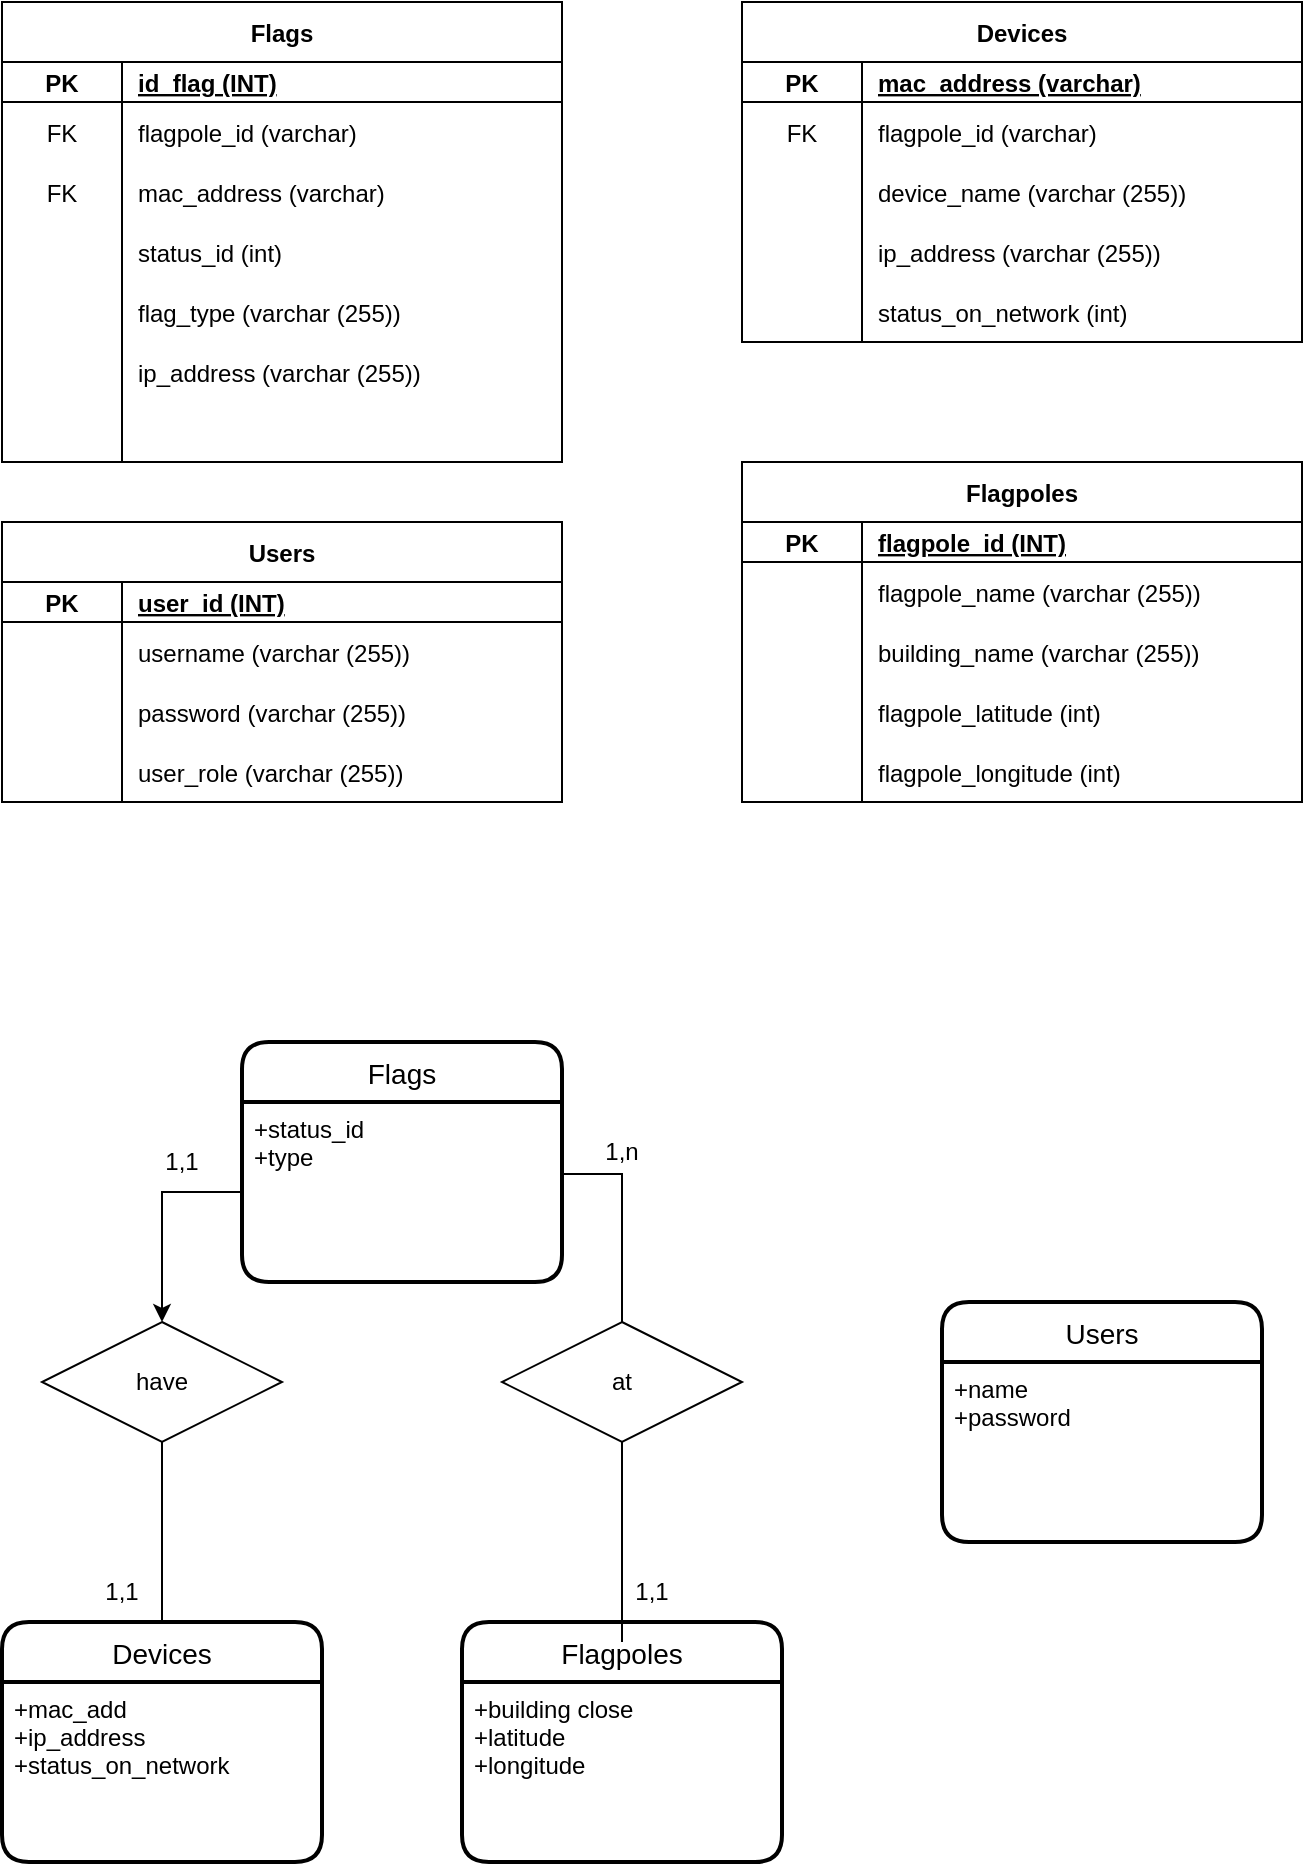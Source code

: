<mxfile version="21.0.8" type="google"><diagram name="Page-1" id="pDPuitmJOdKUTnoVgnqf"><mxGraphModel grid="1" page="1" gridSize="10" guides="1" tooltips="1" connect="1" arrows="1" fold="1" pageScale="1" pageWidth="850" pageHeight="1100" math="0" shadow="0"><root><mxCell id="0"/><mxCell id="1" parent="0"/><mxCell id="Vmwk3nvuKyGzajCE-N9s-14" value="Devices" style="shape=table;startSize=30;container=1;collapsible=1;childLayout=tableLayout;fixedRows=1;rowLines=0;fontStyle=1;align=center;resizeLast=1;" vertex="1" parent="1"><mxGeometry x="480" y="70" width="280" height="170" as="geometry"/></mxCell><mxCell id="Vmwk3nvuKyGzajCE-N9s-15" value="" style="shape=tableRow;horizontal=0;startSize=0;swimlaneHead=0;swimlaneBody=0;fillColor=none;collapsible=0;dropTarget=0;points=[[0,0.5],[1,0.5]];portConstraint=eastwest;top=0;left=0;right=0;bottom=1;" vertex="1" parent="Vmwk3nvuKyGzajCE-N9s-14"><mxGeometry y="30" width="280" height="20" as="geometry"/></mxCell><mxCell id="Vmwk3nvuKyGzajCE-N9s-16" value="PK" style="shape=partialRectangle;connectable=0;fillColor=none;top=0;left=0;bottom=0;right=0;fontStyle=1;overflow=hidden;" vertex="1" parent="Vmwk3nvuKyGzajCE-N9s-15"><mxGeometry width="60" height="20" as="geometry"><mxRectangle width="60" height="20" as="alternateBounds"/></mxGeometry></mxCell><mxCell id="Vmwk3nvuKyGzajCE-N9s-17" value="mac_address (varchar)" style="shape=partialRectangle;connectable=0;fillColor=none;top=0;left=0;bottom=0;right=0;align=left;spacingLeft=6;fontStyle=5;overflow=hidden;" vertex="1" parent="Vmwk3nvuKyGzajCE-N9s-15"><mxGeometry x="60" width="220" height="20" as="geometry"><mxRectangle width="220" height="20" as="alternateBounds"/></mxGeometry></mxCell><mxCell id="Vmwk3nvuKyGzajCE-N9s-58" value="" style="shape=tableRow;horizontal=0;startSize=0;swimlaneHead=0;swimlaneBody=0;fillColor=none;collapsible=0;dropTarget=0;points=[[0,0.5],[1,0.5]];portConstraint=eastwest;top=0;left=0;right=0;bottom=0;" vertex="1" parent="Vmwk3nvuKyGzajCE-N9s-14"><mxGeometry y="50" width="280" height="30" as="geometry"/></mxCell><mxCell id="Vmwk3nvuKyGzajCE-N9s-59" value="FK" style="shape=partialRectangle;connectable=0;fillColor=none;top=0;left=0;bottom=0;right=0;fontStyle=0;overflow=hidden;" vertex="1" parent="Vmwk3nvuKyGzajCE-N9s-58"><mxGeometry width="60" height="30" as="geometry"><mxRectangle width="60" height="30" as="alternateBounds"/></mxGeometry></mxCell><mxCell id="Vmwk3nvuKyGzajCE-N9s-60" value="flagpole_id (varchar)" style="shape=partialRectangle;connectable=0;fillColor=none;top=0;left=0;bottom=0;right=0;align=left;spacingLeft=6;fontStyle=0;overflow=hidden;" vertex="1" parent="Vmwk3nvuKyGzajCE-N9s-58"><mxGeometry x="60" width="220" height="30" as="geometry"><mxRectangle width="220" height="30" as="alternateBounds"/></mxGeometry></mxCell><mxCell id="Vmwk3nvuKyGzajCE-N9s-18" value="" style="shape=tableRow;horizontal=0;startSize=0;swimlaneHead=0;swimlaneBody=0;fillColor=none;collapsible=0;dropTarget=0;points=[[0,0.5],[1,0.5]];portConstraint=eastwest;top=0;left=0;right=0;bottom=0;" vertex="1" parent="Vmwk3nvuKyGzajCE-N9s-14"><mxGeometry y="80" width="280" height="30" as="geometry"/></mxCell><mxCell id="Vmwk3nvuKyGzajCE-N9s-19" value="" style="shape=partialRectangle;connectable=0;fillColor=none;top=0;left=0;bottom=0;right=0;editable=1;overflow=hidden;" vertex="1" parent="Vmwk3nvuKyGzajCE-N9s-18"><mxGeometry width="60" height="30" as="geometry"><mxRectangle width="60" height="30" as="alternateBounds"/></mxGeometry></mxCell><mxCell id="Vmwk3nvuKyGzajCE-N9s-20" value="device_name (varchar (255))" style="shape=partialRectangle;connectable=0;fillColor=none;top=0;left=0;bottom=0;right=0;align=left;spacingLeft=6;overflow=hidden;" vertex="1" parent="Vmwk3nvuKyGzajCE-N9s-18"><mxGeometry x="60" width="220" height="30" as="geometry"><mxRectangle width="220" height="30" as="alternateBounds"/></mxGeometry></mxCell><mxCell id="Vmwk3nvuKyGzajCE-N9s-21" value="" style="shape=tableRow;horizontal=0;startSize=0;swimlaneHead=0;swimlaneBody=0;fillColor=none;collapsible=0;dropTarget=0;points=[[0,0.5],[1,0.5]];portConstraint=eastwest;top=0;left=0;right=0;bottom=0;" vertex="1" parent="Vmwk3nvuKyGzajCE-N9s-14"><mxGeometry y="110" width="280" height="30" as="geometry"/></mxCell><mxCell id="Vmwk3nvuKyGzajCE-N9s-22" value="" style="shape=partialRectangle;connectable=0;fillColor=none;top=0;left=0;bottom=0;right=0;editable=1;overflow=hidden;" vertex="1" parent="Vmwk3nvuKyGzajCE-N9s-21"><mxGeometry width="60" height="30" as="geometry"><mxRectangle width="60" height="30" as="alternateBounds"/></mxGeometry></mxCell><mxCell id="Vmwk3nvuKyGzajCE-N9s-23" value="ip_address (varchar (255))" style="shape=partialRectangle;connectable=0;fillColor=none;top=0;left=0;bottom=0;right=0;align=left;spacingLeft=6;overflow=hidden;" vertex="1" parent="Vmwk3nvuKyGzajCE-N9s-21"><mxGeometry x="60" width="220" height="30" as="geometry"><mxRectangle width="220" height="30" as="alternateBounds"/></mxGeometry></mxCell><mxCell id="Vmwk3nvuKyGzajCE-N9s-30" value="" style="shape=tableRow;horizontal=0;startSize=0;swimlaneHead=0;swimlaneBody=0;fillColor=none;collapsible=0;dropTarget=0;points=[[0,0.5],[1,0.5]];portConstraint=eastwest;top=0;left=0;right=0;bottom=0;" vertex="1" parent="Vmwk3nvuKyGzajCE-N9s-14"><mxGeometry y="140" width="280" height="30" as="geometry"/></mxCell><mxCell id="Vmwk3nvuKyGzajCE-N9s-31" value="" style="shape=partialRectangle;connectable=0;fillColor=none;top=0;left=0;bottom=0;right=0;editable=1;overflow=hidden;" vertex="1" parent="Vmwk3nvuKyGzajCE-N9s-30"><mxGeometry width="60" height="30" as="geometry"><mxRectangle width="60" height="30" as="alternateBounds"/></mxGeometry></mxCell><mxCell id="Vmwk3nvuKyGzajCE-N9s-32" value="status_on_network (int)" style="shape=partialRectangle;connectable=0;fillColor=none;top=0;left=0;bottom=0;right=0;align=left;spacingLeft=6;overflow=hidden;" vertex="1" parent="Vmwk3nvuKyGzajCE-N9s-30"><mxGeometry x="60" width="220" height="30" as="geometry"><mxRectangle width="220" height="30" as="alternateBounds"/></mxGeometry></mxCell><mxCell id="Vmwk3nvuKyGzajCE-N9s-33" value="Flags" style="shape=table;startSize=30;container=1;collapsible=1;childLayout=tableLayout;fixedRows=1;rowLines=0;fontStyle=1;align=center;resizeLast=1;" vertex="1" parent="1"><mxGeometry x="110" y="70" width="280" height="230" as="geometry"/></mxCell><mxCell id="Vmwk3nvuKyGzajCE-N9s-34" value="" style="shape=tableRow;horizontal=0;startSize=0;swimlaneHead=0;swimlaneBody=0;fillColor=none;collapsible=0;dropTarget=0;points=[[0,0.5],[1,0.5]];portConstraint=eastwest;top=0;left=0;right=0;bottom=1;" vertex="1" parent="Vmwk3nvuKyGzajCE-N9s-33"><mxGeometry y="30" width="280" height="20" as="geometry"/></mxCell><mxCell id="Vmwk3nvuKyGzajCE-N9s-35" value="PK" style="shape=partialRectangle;connectable=0;fillColor=none;top=0;left=0;bottom=0;right=0;fontStyle=1;overflow=hidden;" vertex="1" parent="Vmwk3nvuKyGzajCE-N9s-34"><mxGeometry width="60" height="20" as="geometry"><mxRectangle width="60" height="20" as="alternateBounds"/></mxGeometry></mxCell><mxCell id="Vmwk3nvuKyGzajCE-N9s-36" value="id_flag (INT)" style="shape=partialRectangle;connectable=0;fillColor=none;top=0;left=0;bottom=0;right=0;align=left;spacingLeft=6;fontStyle=5;overflow=hidden;" vertex="1" parent="Vmwk3nvuKyGzajCE-N9s-34"><mxGeometry x="60" width="220" height="20" as="geometry"><mxRectangle width="220" height="20" as="alternateBounds"/></mxGeometry></mxCell><mxCell id="Vmwk3nvuKyGzajCE-N9s-61" value="" style="shape=tableRow;horizontal=0;startSize=0;swimlaneHead=0;swimlaneBody=0;fillColor=none;collapsible=0;dropTarget=0;points=[[0,0.5],[1,0.5]];portConstraint=eastwest;top=0;left=0;right=0;bottom=0;" vertex="1" parent="Vmwk3nvuKyGzajCE-N9s-33"><mxGeometry y="50" width="280" height="30" as="geometry"/></mxCell><mxCell id="Vmwk3nvuKyGzajCE-N9s-62" value="FK" style="shape=partialRectangle;connectable=0;fillColor=none;top=0;left=0;bottom=0;right=0;fontStyle=0;overflow=hidden;" vertex="1" parent="Vmwk3nvuKyGzajCE-N9s-61"><mxGeometry width="60" height="30" as="geometry"><mxRectangle width="60" height="30" as="alternateBounds"/></mxGeometry></mxCell><mxCell id="Vmwk3nvuKyGzajCE-N9s-63" value="flagpole_id (varchar)" style="shape=partialRectangle;connectable=0;fillColor=none;top=0;left=0;bottom=0;right=0;align=left;spacingLeft=6;fontStyle=0;overflow=hidden;" vertex="1" parent="Vmwk3nvuKyGzajCE-N9s-61"><mxGeometry x="60" width="220" height="30" as="geometry"><mxRectangle width="220" height="30" as="alternateBounds"/></mxGeometry></mxCell><mxCell id="Vmwk3nvuKyGzajCE-N9s-64" value="" style="shape=tableRow;horizontal=0;startSize=0;swimlaneHead=0;swimlaneBody=0;fillColor=none;collapsible=0;dropTarget=0;points=[[0,0.5],[1,0.5]];portConstraint=eastwest;top=0;left=0;right=0;bottom=0;" vertex="1" parent="Vmwk3nvuKyGzajCE-N9s-33"><mxGeometry y="80" width="280" height="30" as="geometry"/></mxCell><mxCell id="Vmwk3nvuKyGzajCE-N9s-65" value="FK" style="shape=partialRectangle;connectable=0;fillColor=none;top=0;left=0;bottom=0;right=0;fontStyle=0;overflow=hidden;" vertex="1" parent="Vmwk3nvuKyGzajCE-N9s-64"><mxGeometry width="60" height="30" as="geometry"><mxRectangle width="60" height="30" as="alternateBounds"/></mxGeometry></mxCell><mxCell id="Vmwk3nvuKyGzajCE-N9s-66" value="mac_address (varchar)" style="shape=partialRectangle;connectable=0;fillColor=none;top=0;left=0;bottom=0;right=0;align=left;spacingLeft=6;fontStyle=0;overflow=hidden;" vertex="1" parent="Vmwk3nvuKyGzajCE-N9s-64"><mxGeometry x="60" width="220" height="30" as="geometry"><mxRectangle width="220" height="30" as="alternateBounds"/></mxGeometry></mxCell><mxCell id="Vmwk3nvuKyGzajCE-N9s-96" value="" style="shape=tableRow;horizontal=0;startSize=0;swimlaneHead=0;swimlaneBody=0;fillColor=none;collapsible=0;dropTarget=0;points=[[0,0.5],[1,0.5]];portConstraint=eastwest;top=0;left=0;right=0;bottom=0;" vertex="1" parent="Vmwk3nvuKyGzajCE-N9s-33"><mxGeometry y="110" width="280" height="30" as="geometry"/></mxCell><mxCell id="Vmwk3nvuKyGzajCE-N9s-97" value="" style="shape=partialRectangle;connectable=0;fillColor=none;top=0;left=0;bottom=0;right=0;fontStyle=0;overflow=hidden;" vertex="1" parent="Vmwk3nvuKyGzajCE-N9s-96"><mxGeometry width="60" height="30" as="geometry"><mxRectangle width="60" height="30" as="alternateBounds"/></mxGeometry></mxCell><mxCell id="Vmwk3nvuKyGzajCE-N9s-98" value="status_id (int)" style="shape=partialRectangle;connectable=0;fillColor=none;top=0;left=0;bottom=0;right=0;align=left;spacingLeft=6;fontStyle=0;overflow=hidden;" vertex="1" parent="Vmwk3nvuKyGzajCE-N9s-96"><mxGeometry x="60" width="220" height="30" as="geometry"><mxRectangle width="220" height="30" as="alternateBounds"/></mxGeometry></mxCell><mxCell id="Vmwk3nvuKyGzajCE-N9s-37" value="" style="shape=tableRow;horizontal=0;startSize=0;swimlaneHead=0;swimlaneBody=0;fillColor=none;collapsible=0;dropTarget=0;points=[[0,0.5],[1,0.5]];portConstraint=eastwest;top=0;left=0;right=0;bottom=0;" vertex="1" parent="Vmwk3nvuKyGzajCE-N9s-33"><mxGeometry y="140" width="280" height="30" as="geometry"/></mxCell><mxCell id="Vmwk3nvuKyGzajCE-N9s-38" value="" style="shape=partialRectangle;connectable=0;fillColor=none;top=0;left=0;bottom=0;right=0;editable=1;overflow=hidden;" vertex="1" parent="Vmwk3nvuKyGzajCE-N9s-37"><mxGeometry width="60" height="30" as="geometry"><mxRectangle width="60" height="30" as="alternateBounds"/></mxGeometry></mxCell><mxCell id="Vmwk3nvuKyGzajCE-N9s-39" value="flag_type (varchar (255))" style="shape=partialRectangle;connectable=0;fillColor=none;top=0;left=0;bottom=0;right=0;align=left;spacingLeft=6;overflow=hidden;" vertex="1" parent="Vmwk3nvuKyGzajCE-N9s-37"><mxGeometry x="60" width="220" height="30" as="geometry"><mxRectangle width="220" height="30" as="alternateBounds"/></mxGeometry></mxCell><mxCell id="Vmwk3nvuKyGzajCE-N9s-40" value="" style="shape=tableRow;horizontal=0;startSize=0;swimlaneHead=0;swimlaneBody=0;fillColor=none;collapsible=0;dropTarget=0;points=[[0,0.5],[1,0.5]];portConstraint=eastwest;top=0;left=0;right=0;bottom=0;" vertex="1" parent="Vmwk3nvuKyGzajCE-N9s-33"><mxGeometry y="170" width="280" height="30" as="geometry"/></mxCell><mxCell id="Vmwk3nvuKyGzajCE-N9s-41" value="" style="shape=partialRectangle;connectable=0;fillColor=none;top=0;left=0;bottom=0;right=0;editable=1;overflow=hidden;" vertex="1" parent="Vmwk3nvuKyGzajCE-N9s-40"><mxGeometry width="60" height="30" as="geometry"><mxRectangle width="60" height="30" as="alternateBounds"/></mxGeometry></mxCell><mxCell id="Vmwk3nvuKyGzajCE-N9s-42" value="ip_address (varchar (255))" style="shape=partialRectangle;connectable=0;fillColor=none;top=0;left=0;bottom=0;right=0;align=left;spacingLeft=6;overflow=hidden;" vertex="1" parent="Vmwk3nvuKyGzajCE-N9s-40"><mxGeometry x="60" width="220" height="30" as="geometry"><mxRectangle width="220" height="30" as="alternateBounds"/></mxGeometry></mxCell><mxCell id="Vmwk3nvuKyGzajCE-N9s-43" value="" style="shape=tableRow;horizontal=0;startSize=0;swimlaneHead=0;swimlaneBody=0;fillColor=none;collapsible=0;dropTarget=0;points=[[0,0.5],[1,0.5]];portConstraint=eastwest;top=0;left=0;right=0;bottom=0;" vertex="1" parent="Vmwk3nvuKyGzajCE-N9s-33"><mxGeometry y="200" width="280" height="30" as="geometry"/></mxCell><mxCell id="Vmwk3nvuKyGzajCE-N9s-44" value="" style="shape=partialRectangle;connectable=0;fillColor=none;top=0;left=0;bottom=0;right=0;editable=1;overflow=hidden;" vertex="1" parent="Vmwk3nvuKyGzajCE-N9s-43"><mxGeometry width="60" height="30" as="geometry"><mxRectangle width="60" height="30" as="alternateBounds"/></mxGeometry></mxCell><mxCell id="Vmwk3nvuKyGzajCE-N9s-45" value="" style="shape=partialRectangle;connectable=0;fillColor=none;top=0;left=0;bottom=0;right=0;align=left;spacingLeft=6;overflow=hidden;" vertex="1" parent="Vmwk3nvuKyGzajCE-N9s-43"><mxGeometry x="60" width="220" height="30" as="geometry"><mxRectangle width="220" height="30" as="alternateBounds"/></mxGeometry></mxCell><mxCell id="Vmwk3nvuKyGzajCE-N9s-67" value="Flagpoles" style="shape=table;startSize=30;container=1;collapsible=1;childLayout=tableLayout;fixedRows=1;rowLines=0;fontStyle=1;align=center;resizeLast=1;" vertex="1" parent="1"><mxGeometry x="480" y="300" width="280" height="170" as="geometry"/></mxCell><mxCell id="Vmwk3nvuKyGzajCE-N9s-68" value="" style="shape=tableRow;horizontal=0;startSize=0;swimlaneHead=0;swimlaneBody=0;fillColor=none;collapsible=0;dropTarget=0;points=[[0,0.5],[1,0.5]];portConstraint=eastwest;top=0;left=0;right=0;bottom=1;" vertex="1" parent="Vmwk3nvuKyGzajCE-N9s-67"><mxGeometry y="30" width="280" height="20" as="geometry"/></mxCell><mxCell id="Vmwk3nvuKyGzajCE-N9s-69" value="PK" style="shape=partialRectangle;connectable=0;fillColor=none;top=0;left=0;bottom=0;right=0;fontStyle=1;overflow=hidden;" vertex="1" parent="Vmwk3nvuKyGzajCE-N9s-68"><mxGeometry width="60" height="20" as="geometry"><mxRectangle width="60" height="20" as="alternateBounds"/></mxGeometry></mxCell><mxCell id="Vmwk3nvuKyGzajCE-N9s-70" value="flagpole_id (INT)" style="shape=partialRectangle;connectable=0;fillColor=none;top=0;left=0;bottom=0;right=0;align=left;spacingLeft=6;fontStyle=5;overflow=hidden;" vertex="1" parent="Vmwk3nvuKyGzajCE-N9s-68"><mxGeometry x="60" width="220" height="20" as="geometry"><mxRectangle width="220" height="20" as="alternateBounds"/></mxGeometry></mxCell><mxCell id="Vmwk3nvuKyGzajCE-N9s-74" value="" style="shape=tableRow;horizontal=0;startSize=0;swimlaneHead=0;swimlaneBody=0;fillColor=none;collapsible=0;dropTarget=0;points=[[0,0.5],[1,0.5]];portConstraint=eastwest;top=0;left=0;right=0;bottom=0;" vertex="1" parent="Vmwk3nvuKyGzajCE-N9s-67"><mxGeometry y="50" width="280" height="30" as="geometry"/></mxCell><mxCell id="Vmwk3nvuKyGzajCE-N9s-75" value="" style="shape=partialRectangle;connectable=0;fillColor=none;top=0;left=0;bottom=0;right=0;editable=1;overflow=hidden;" vertex="1" parent="Vmwk3nvuKyGzajCE-N9s-74"><mxGeometry width="60" height="30" as="geometry"><mxRectangle width="60" height="30" as="alternateBounds"/></mxGeometry></mxCell><mxCell id="Vmwk3nvuKyGzajCE-N9s-76" value="flagpole_name (varchar (255))" style="shape=partialRectangle;connectable=0;fillColor=none;top=0;left=0;bottom=0;right=0;align=left;spacingLeft=6;overflow=hidden;" vertex="1" parent="Vmwk3nvuKyGzajCE-N9s-74"><mxGeometry x="60" width="220" height="30" as="geometry"><mxRectangle width="220" height="30" as="alternateBounds"/></mxGeometry></mxCell><mxCell id="Vmwk3nvuKyGzajCE-N9s-77" value="" style="shape=tableRow;horizontal=0;startSize=0;swimlaneHead=0;swimlaneBody=0;fillColor=none;collapsible=0;dropTarget=0;points=[[0,0.5],[1,0.5]];portConstraint=eastwest;top=0;left=0;right=0;bottom=0;" vertex="1" parent="Vmwk3nvuKyGzajCE-N9s-67"><mxGeometry y="80" width="280" height="30" as="geometry"/></mxCell><mxCell id="Vmwk3nvuKyGzajCE-N9s-78" value="" style="shape=partialRectangle;connectable=0;fillColor=none;top=0;left=0;bottom=0;right=0;editable=1;overflow=hidden;" vertex="1" parent="Vmwk3nvuKyGzajCE-N9s-77"><mxGeometry width="60" height="30" as="geometry"><mxRectangle width="60" height="30" as="alternateBounds"/></mxGeometry></mxCell><mxCell id="Vmwk3nvuKyGzajCE-N9s-79" value="building_name (varchar (255))" style="shape=partialRectangle;connectable=0;fillColor=none;top=0;left=0;bottom=0;right=0;align=left;spacingLeft=6;overflow=hidden;" vertex="1" parent="Vmwk3nvuKyGzajCE-N9s-77"><mxGeometry x="60" width="220" height="30" as="geometry"><mxRectangle width="220" height="30" as="alternateBounds"/></mxGeometry></mxCell><mxCell id="Vmwk3nvuKyGzajCE-N9s-80" value="" style="shape=tableRow;horizontal=0;startSize=0;swimlaneHead=0;swimlaneBody=0;fillColor=none;collapsible=0;dropTarget=0;points=[[0,0.5],[1,0.5]];portConstraint=eastwest;top=0;left=0;right=0;bottom=0;" vertex="1" parent="Vmwk3nvuKyGzajCE-N9s-67"><mxGeometry y="110" width="280" height="30" as="geometry"/></mxCell><mxCell id="Vmwk3nvuKyGzajCE-N9s-81" value="" style="shape=partialRectangle;connectable=0;fillColor=none;top=0;left=0;bottom=0;right=0;editable=1;overflow=hidden;" vertex="1" parent="Vmwk3nvuKyGzajCE-N9s-80"><mxGeometry width="60" height="30" as="geometry"><mxRectangle width="60" height="30" as="alternateBounds"/></mxGeometry></mxCell><mxCell id="Vmwk3nvuKyGzajCE-N9s-82" value="flagpole_latitude (int)" style="shape=partialRectangle;connectable=0;fillColor=none;top=0;left=0;bottom=0;right=0;align=left;spacingLeft=6;overflow=hidden;" vertex="1" parent="Vmwk3nvuKyGzajCE-N9s-80"><mxGeometry x="60" width="220" height="30" as="geometry"><mxRectangle width="220" height="30" as="alternateBounds"/></mxGeometry></mxCell><mxCell id="Vmwk3nvuKyGzajCE-N9s-83" value="" style="shape=tableRow;horizontal=0;startSize=0;swimlaneHead=0;swimlaneBody=0;fillColor=none;collapsible=0;dropTarget=0;points=[[0,0.5],[1,0.5]];portConstraint=eastwest;top=0;left=0;right=0;bottom=0;" vertex="1" parent="Vmwk3nvuKyGzajCE-N9s-67"><mxGeometry y="140" width="280" height="30" as="geometry"/></mxCell><mxCell id="Vmwk3nvuKyGzajCE-N9s-84" value="" style="shape=partialRectangle;connectable=0;fillColor=none;top=0;left=0;bottom=0;right=0;fontStyle=0;overflow=hidden;" vertex="1" parent="Vmwk3nvuKyGzajCE-N9s-83"><mxGeometry width="60" height="30" as="geometry"><mxRectangle width="60" height="30" as="alternateBounds"/></mxGeometry></mxCell><mxCell id="Vmwk3nvuKyGzajCE-N9s-85" value="flagpole_longitude (int)" style="shape=partialRectangle;connectable=0;fillColor=none;top=0;left=0;bottom=0;right=0;align=left;spacingLeft=6;fontStyle=0;overflow=hidden;" vertex="1" parent="Vmwk3nvuKyGzajCE-N9s-83"><mxGeometry x="60" width="220" height="30" as="geometry"><mxRectangle width="220" height="30" as="alternateBounds"/></mxGeometry></mxCell><mxCell id="Vmwk3nvuKyGzajCE-N9s-86" value="Users" style="shape=table;startSize=30;container=1;collapsible=1;childLayout=tableLayout;fixedRows=1;rowLines=0;fontStyle=1;align=center;resizeLast=1;" vertex="1" parent="1"><mxGeometry x="110" y="330" width="280" height="140" as="geometry"/></mxCell><mxCell id="Vmwk3nvuKyGzajCE-N9s-87" value="" style="shape=tableRow;horizontal=0;startSize=0;swimlaneHead=0;swimlaneBody=0;fillColor=none;collapsible=0;dropTarget=0;points=[[0,0.5],[1,0.5]];portConstraint=eastwest;top=0;left=0;right=0;bottom=1;" vertex="1" parent="Vmwk3nvuKyGzajCE-N9s-86"><mxGeometry y="30" width="280" height="20" as="geometry"/></mxCell><mxCell id="Vmwk3nvuKyGzajCE-N9s-88" value="PK" style="shape=partialRectangle;connectable=0;fillColor=none;top=0;left=0;bottom=0;right=0;fontStyle=1;overflow=hidden;" vertex="1" parent="Vmwk3nvuKyGzajCE-N9s-87"><mxGeometry width="60" height="20" as="geometry"><mxRectangle width="60" height="20" as="alternateBounds"/></mxGeometry></mxCell><mxCell id="Vmwk3nvuKyGzajCE-N9s-89" value="user_id (INT)" style="shape=partialRectangle;connectable=0;fillColor=none;top=0;left=0;bottom=0;right=0;align=left;spacingLeft=6;fontStyle=5;overflow=hidden;" vertex="1" parent="Vmwk3nvuKyGzajCE-N9s-87"><mxGeometry x="60" width="220" height="20" as="geometry"><mxRectangle width="220" height="20" as="alternateBounds"/></mxGeometry></mxCell><mxCell id="Vmwk3nvuKyGzajCE-N9s-90" value="" style="shape=tableRow;horizontal=0;startSize=0;swimlaneHead=0;swimlaneBody=0;fillColor=none;collapsible=0;dropTarget=0;points=[[0,0.5],[1,0.5]];portConstraint=eastwest;top=0;left=0;right=0;bottom=0;" vertex="1" parent="Vmwk3nvuKyGzajCE-N9s-86"><mxGeometry y="50" width="280" height="30" as="geometry"/></mxCell><mxCell id="Vmwk3nvuKyGzajCE-N9s-91" value="" style="shape=partialRectangle;connectable=0;fillColor=none;top=0;left=0;bottom=0;right=0;editable=1;overflow=hidden;" vertex="1" parent="Vmwk3nvuKyGzajCE-N9s-90"><mxGeometry width="60" height="30" as="geometry"><mxRectangle width="60" height="30" as="alternateBounds"/></mxGeometry></mxCell><mxCell id="Vmwk3nvuKyGzajCE-N9s-92" value="username (varchar (255))" style="shape=partialRectangle;connectable=0;fillColor=none;top=0;left=0;bottom=0;right=0;align=left;spacingLeft=6;overflow=hidden;" vertex="1" parent="Vmwk3nvuKyGzajCE-N9s-90"><mxGeometry x="60" width="220" height="30" as="geometry"><mxRectangle width="220" height="30" as="alternateBounds"/></mxGeometry></mxCell><mxCell id="Vmwk3nvuKyGzajCE-N9s-93" value="" style="shape=tableRow;horizontal=0;startSize=0;swimlaneHead=0;swimlaneBody=0;fillColor=none;collapsible=0;dropTarget=0;points=[[0,0.5],[1,0.5]];portConstraint=eastwest;top=0;left=0;right=0;bottom=0;" vertex="1" parent="Vmwk3nvuKyGzajCE-N9s-86"><mxGeometry y="80" width="280" height="30" as="geometry"/></mxCell><mxCell id="Vmwk3nvuKyGzajCE-N9s-94" value="" style="shape=partialRectangle;connectable=0;fillColor=none;top=0;left=0;bottom=0;right=0;editable=1;overflow=hidden;" vertex="1" parent="Vmwk3nvuKyGzajCE-N9s-93"><mxGeometry width="60" height="30" as="geometry"><mxRectangle width="60" height="30" as="alternateBounds"/></mxGeometry></mxCell><mxCell id="Vmwk3nvuKyGzajCE-N9s-95" value="password (varchar (255))" style="shape=partialRectangle;connectable=0;fillColor=none;top=0;left=0;bottom=0;right=0;align=left;spacingLeft=6;overflow=hidden;" vertex="1" parent="Vmwk3nvuKyGzajCE-N9s-93"><mxGeometry x="60" width="220" height="30" as="geometry"><mxRectangle width="220" height="30" as="alternateBounds"/></mxGeometry></mxCell><mxCell id="Vmwk3nvuKyGzajCE-N9s-99" value="" style="shape=tableRow;horizontal=0;startSize=0;swimlaneHead=0;swimlaneBody=0;fillColor=none;collapsible=0;dropTarget=0;points=[[0,0.5],[1,0.5]];portConstraint=eastwest;top=0;left=0;right=0;bottom=0;" vertex="1" parent="Vmwk3nvuKyGzajCE-N9s-86"><mxGeometry y="110" width="280" height="30" as="geometry"/></mxCell><mxCell id="Vmwk3nvuKyGzajCE-N9s-100" value="" style="shape=partialRectangle;connectable=0;fillColor=none;top=0;left=0;bottom=0;right=0;editable=1;overflow=hidden;" vertex="1" parent="Vmwk3nvuKyGzajCE-N9s-99"><mxGeometry width="60" height="30" as="geometry"><mxRectangle width="60" height="30" as="alternateBounds"/></mxGeometry></mxCell><mxCell id="Vmwk3nvuKyGzajCE-N9s-101" value="user_role (varchar (255))" style="shape=partialRectangle;connectable=0;fillColor=none;top=0;left=0;bottom=0;right=0;align=left;spacingLeft=6;overflow=hidden;" vertex="1" parent="Vmwk3nvuKyGzajCE-N9s-99"><mxGeometry x="60" width="220" height="30" as="geometry"><mxRectangle width="220" height="30" as="alternateBounds"/></mxGeometry></mxCell><mxCell id="Vmwk3nvuKyGzajCE-N9s-104" value="Flags" style="swimlane;childLayout=stackLayout;horizontal=1;startSize=30;horizontalStack=0;rounded=1;fontSize=14;fontStyle=0;strokeWidth=2;resizeParent=0;resizeLast=1;shadow=0;dashed=0;align=center;" vertex="1" parent="1"><mxGeometry x="230" y="590" width="160" height="120" as="geometry"/></mxCell><mxCell id="Vmwk3nvuKyGzajCE-N9s-105" value="+status_id&#10;+type" style="align=left;strokeColor=none;fillColor=none;spacingLeft=4;fontSize=12;verticalAlign=top;resizable=0;rotatable=0;part=1;" vertex="1" parent="Vmwk3nvuKyGzajCE-N9s-104"><mxGeometry y="30" width="160" height="90" as="geometry"/></mxCell><mxCell id="Vmwk3nvuKyGzajCE-N9s-106" value="Devices" style="swimlane;childLayout=stackLayout;horizontal=1;startSize=30;horizontalStack=0;rounded=1;fontSize=14;fontStyle=0;strokeWidth=2;resizeParent=0;resizeLast=1;shadow=0;dashed=0;align=center;" vertex="1" parent="1"><mxGeometry x="110" y="880" width="160" height="120" as="geometry"/></mxCell><mxCell id="Vmwk3nvuKyGzajCE-N9s-107" value="+mac_add&#10;+ip_address&#10;+status_on_network" style="align=left;strokeColor=none;fillColor=none;spacingLeft=4;fontSize=12;verticalAlign=top;resizable=0;rotatable=0;part=1;" vertex="1" parent="Vmwk3nvuKyGzajCE-N9s-106"><mxGeometry y="30" width="160" height="90" as="geometry"/></mxCell><mxCell id="Vmwk3nvuKyGzajCE-N9s-108" value="Flagpoles" style="swimlane;childLayout=stackLayout;horizontal=1;startSize=30;horizontalStack=0;rounded=1;fontSize=14;fontStyle=0;strokeWidth=2;resizeParent=0;resizeLast=1;shadow=0;dashed=0;align=center;" vertex="1" parent="1"><mxGeometry x="340" y="880" width="160" height="120" as="geometry"/></mxCell><mxCell id="Vmwk3nvuKyGzajCE-N9s-109" value="+building close&#10;+latitude&#10;+longitude" style="align=left;strokeColor=none;fillColor=none;spacingLeft=4;fontSize=12;verticalAlign=top;resizable=0;rotatable=0;part=1;" vertex="1" parent="Vmwk3nvuKyGzajCE-N9s-108"><mxGeometry y="30" width="160" height="90" as="geometry"/></mxCell><mxCell id="Vmwk3nvuKyGzajCE-N9s-110" value="Users" style="swimlane;childLayout=stackLayout;horizontal=1;startSize=30;horizontalStack=0;rounded=1;fontSize=14;fontStyle=0;strokeWidth=2;resizeParent=0;resizeLast=1;shadow=0;dashed=0;align=center;" vertex="1" parent="1"><mxGeometry x="580" y="720" width="160" height="120" as="geometry"/></mxCell><mxCell id="Vmwk3nvuKyGzajCE-N9s-111" value="+name&#10;+password" style="align=left;strokeColor=none;fillColor=none;spacingLeft=4;fontSize=12;verticalAlign=top;resizable=0;rotatable=0;part=1;" vertex="1" parent="Vmwk3nvuKyGzajCE-N9s-110"><mxGeometry y="30" width="160" height="90" as="geometry"/></mxCell><mxCell id="Vmwk3nvuKyGzajCE-N9s-114" style="edgeStyle=orthogonalEdgeStyle;rounded=0;orthogonalLoop=1;jettySize=auto;html=1;exitX=0.5;exitY=1;exitDx=0;exitDy=0;entryX=0.5;entryY=0;entryDx=0;entryDy=0;endArrow=none;endFill=0;" edge="1" parent="1" source="Vmwk3nvuKyGzajCE-N9s-112" target="Vmwk3nvuKyGzajCE-N9s-108"><mxGeometry relative="1" as="geometry"><Array as="points"><mxPoint x="420" y="890"/></Array></mxGeometry></mxCell><mxCell id="Vmwk3nvuKyGzajCE-N9s-112" value="at" style="shape=rhombus;perimeter=rhombusPerimeter;whiteSpace=wrap;html=1;align=center;" vertex="1" parent="1"><mxGeometry x="360" y="730" width="120" height="60" as="geometry"/></mxCell><mxCell id="Vmwk3nvuKyGzajCE-N9s-113" style="edgeStyle=orthogonalEdgeStyle;rounded=0;orthogonalLoop=1;jettySize=auto;html=1;exitX=1;exitY=0.4;exitDx=0;exitDy=0;entryX=0.5;entryY=0;entryDx=0;entryDy=0;endArrow=none;endFill=0;exitPerimeter=0;" edge="1" parent="1" source="Vmwk3nvuKyGzajCE-N9s-105" target="Vmwk3nvuKyGzajCE-N9s-112"><mxGeometry relative="1" as="geometry"/></mxCell><mxCell id="Vmwk3nvuKyGzajCE-N9s-117" style="edgeStyle=orthogonalEdgeStyle;rounded=0;orthogonalLoop=1;jettySize=auto;html=1;exitX=0.5;exitY=1;exitDx=0;exitDy=0;entryX=0.5;entryY=0;entryDx=0;entryDy=0;endArrow=none;endFill=0;" edge="1" parent="1" source="Vmwk3nvuKyGzajCE-N9s-115" target="Vmwk3nvuKyGzajCE-N9s-106"><mxGeometry relative="1" as="geometry"/></mxCell><mxCell id="Vmwk3nvuKyGzajCE-N9s-115" value="have" style="shape=rhombus;perimeter=rhombusPerimeter;whiteSpace=wrap;html=1;align=center;" vertex="1" parent="1"><mxGeometry x="130" y="730" width="120" height="60" as="geometry"/></mxCell><mxCell id="Vmwk3nvuKyGzajCE-N9s-116" style="edgeStyle=orthogonalEdgeStyle;rounded=0;orthogonalLoop=1;jettySize=auto;html=1;exitX=0;exitY=0.5;exitDx=0;exitDy=0;entryX=0.5;entryY=0;entryDx=0;entryDy=0;" edge="1" parent="1" source="Vmwk3nvuKyGzajCE-N9s-105" target="Vmwk3nvuKyGzajCE-N9s-115"><mxGeometry relative="1" as="geometry"/></mxCell><mxCell id="LuRYxueNunL6WN8_LtCA-1" value="1,1" style="text;html=1;strokeColor=none;fillColor=none;align=center;verticalAlign=middle;whiteSpace=wrap;rounded=0;" vertex="1" parent="1"><mxGeometry x="140" y="850" width="60" height="30" as="geometry"/></mxCell><mxCell id="LuRYxueNunL6WN8_LtCA-2" value="1,1" style="text;html=1;strokeColor=none;fillColor=none;align=center;verticalAlign=middle;whiteSpace=wrap;rounded=0;" vertex="1" parent="1"><mxGeometry x="170" y="635" width="60" height="30" as="geometry"/></mxCell><mxCell id="LuRYxueNunL6WN8_LtCA-3" value="1,1" style="text;html=1;strokeColor=none;fillColor=none;align=center;verticalAlign=middle;whiteSpace=wrap;rounded=0;" vertex="1" parent="1"><mxGeometry x="405" y="850" width="60" height="30" as="geometry"/></mxCell><mxCell id="LuRYxueNunL6WN8_LtCA-4" value="1,n" style="text;html=1;strokeColor=none;fillColor=none;align=center;verticalAlign=middle;whiteSpace=wrap;rounded=0;" vertex="1" parent="1"><mxGeometry x="390" y="630" width="60" height="30" as="geometry"/></mxCell></root></mxGraphModel></diagram></mxfile>